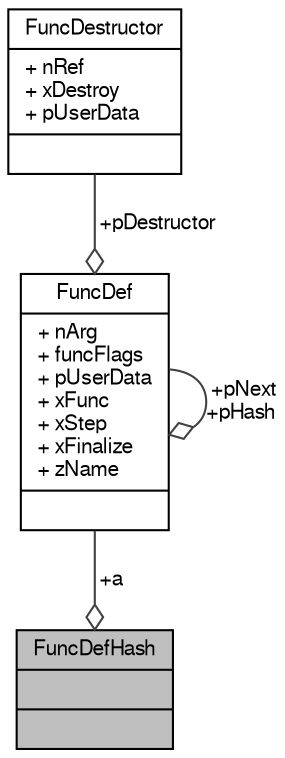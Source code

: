 digraph "FuncDefHash"
{
  edge [fontname="FreeSans",fontsize="10",labelfontname="FreeSans",labelfontsize="10"];
  node [fontname="FreeSans",fontsize="10",shape=record];
  Node1 [label="{FuncDefHash\n||}",height=0.2,width=0.4,color="black", fillcolor="grey75", style="filled", fontcolor="black"];
  Node2 -> Node1 [color="grey25",fontsize="10",style="solid",label=" +a" ,arrowhead="odiamond",fontname="FreeSans"];
  Node2 [label="{FuncDef\n|+ nArg\l+ funcFlags\l+ pUserData\l+ xFunc\l+ xStep\l+ xFinalize\l+ zName\l|}",height=0.2,width=0.4,color="black", fillcolor="white", style="filled",URL="$structFuncDef.html"];
  Node3 -> Node2 [color="grey25",fontsize="10",style="solid",label=" +pDestructor" ,arrowhead="odiamond",fontname="FreeSans"];
  Node3 [label="{FuncDestructor\n|+ nRef\l+ xDestroy\l+ pUserData\l|}",height=0.2,width=0.4,color="black", fillcolor="white", style="filled",URL="$structFuncDestructor.html"];
  Node2 -> Node2 [color="grey25",fontsize="10",style="solid",label=" +pNext\n+pHash" ,arrowhead="odiamond",fontname="FreeSans"];
}
